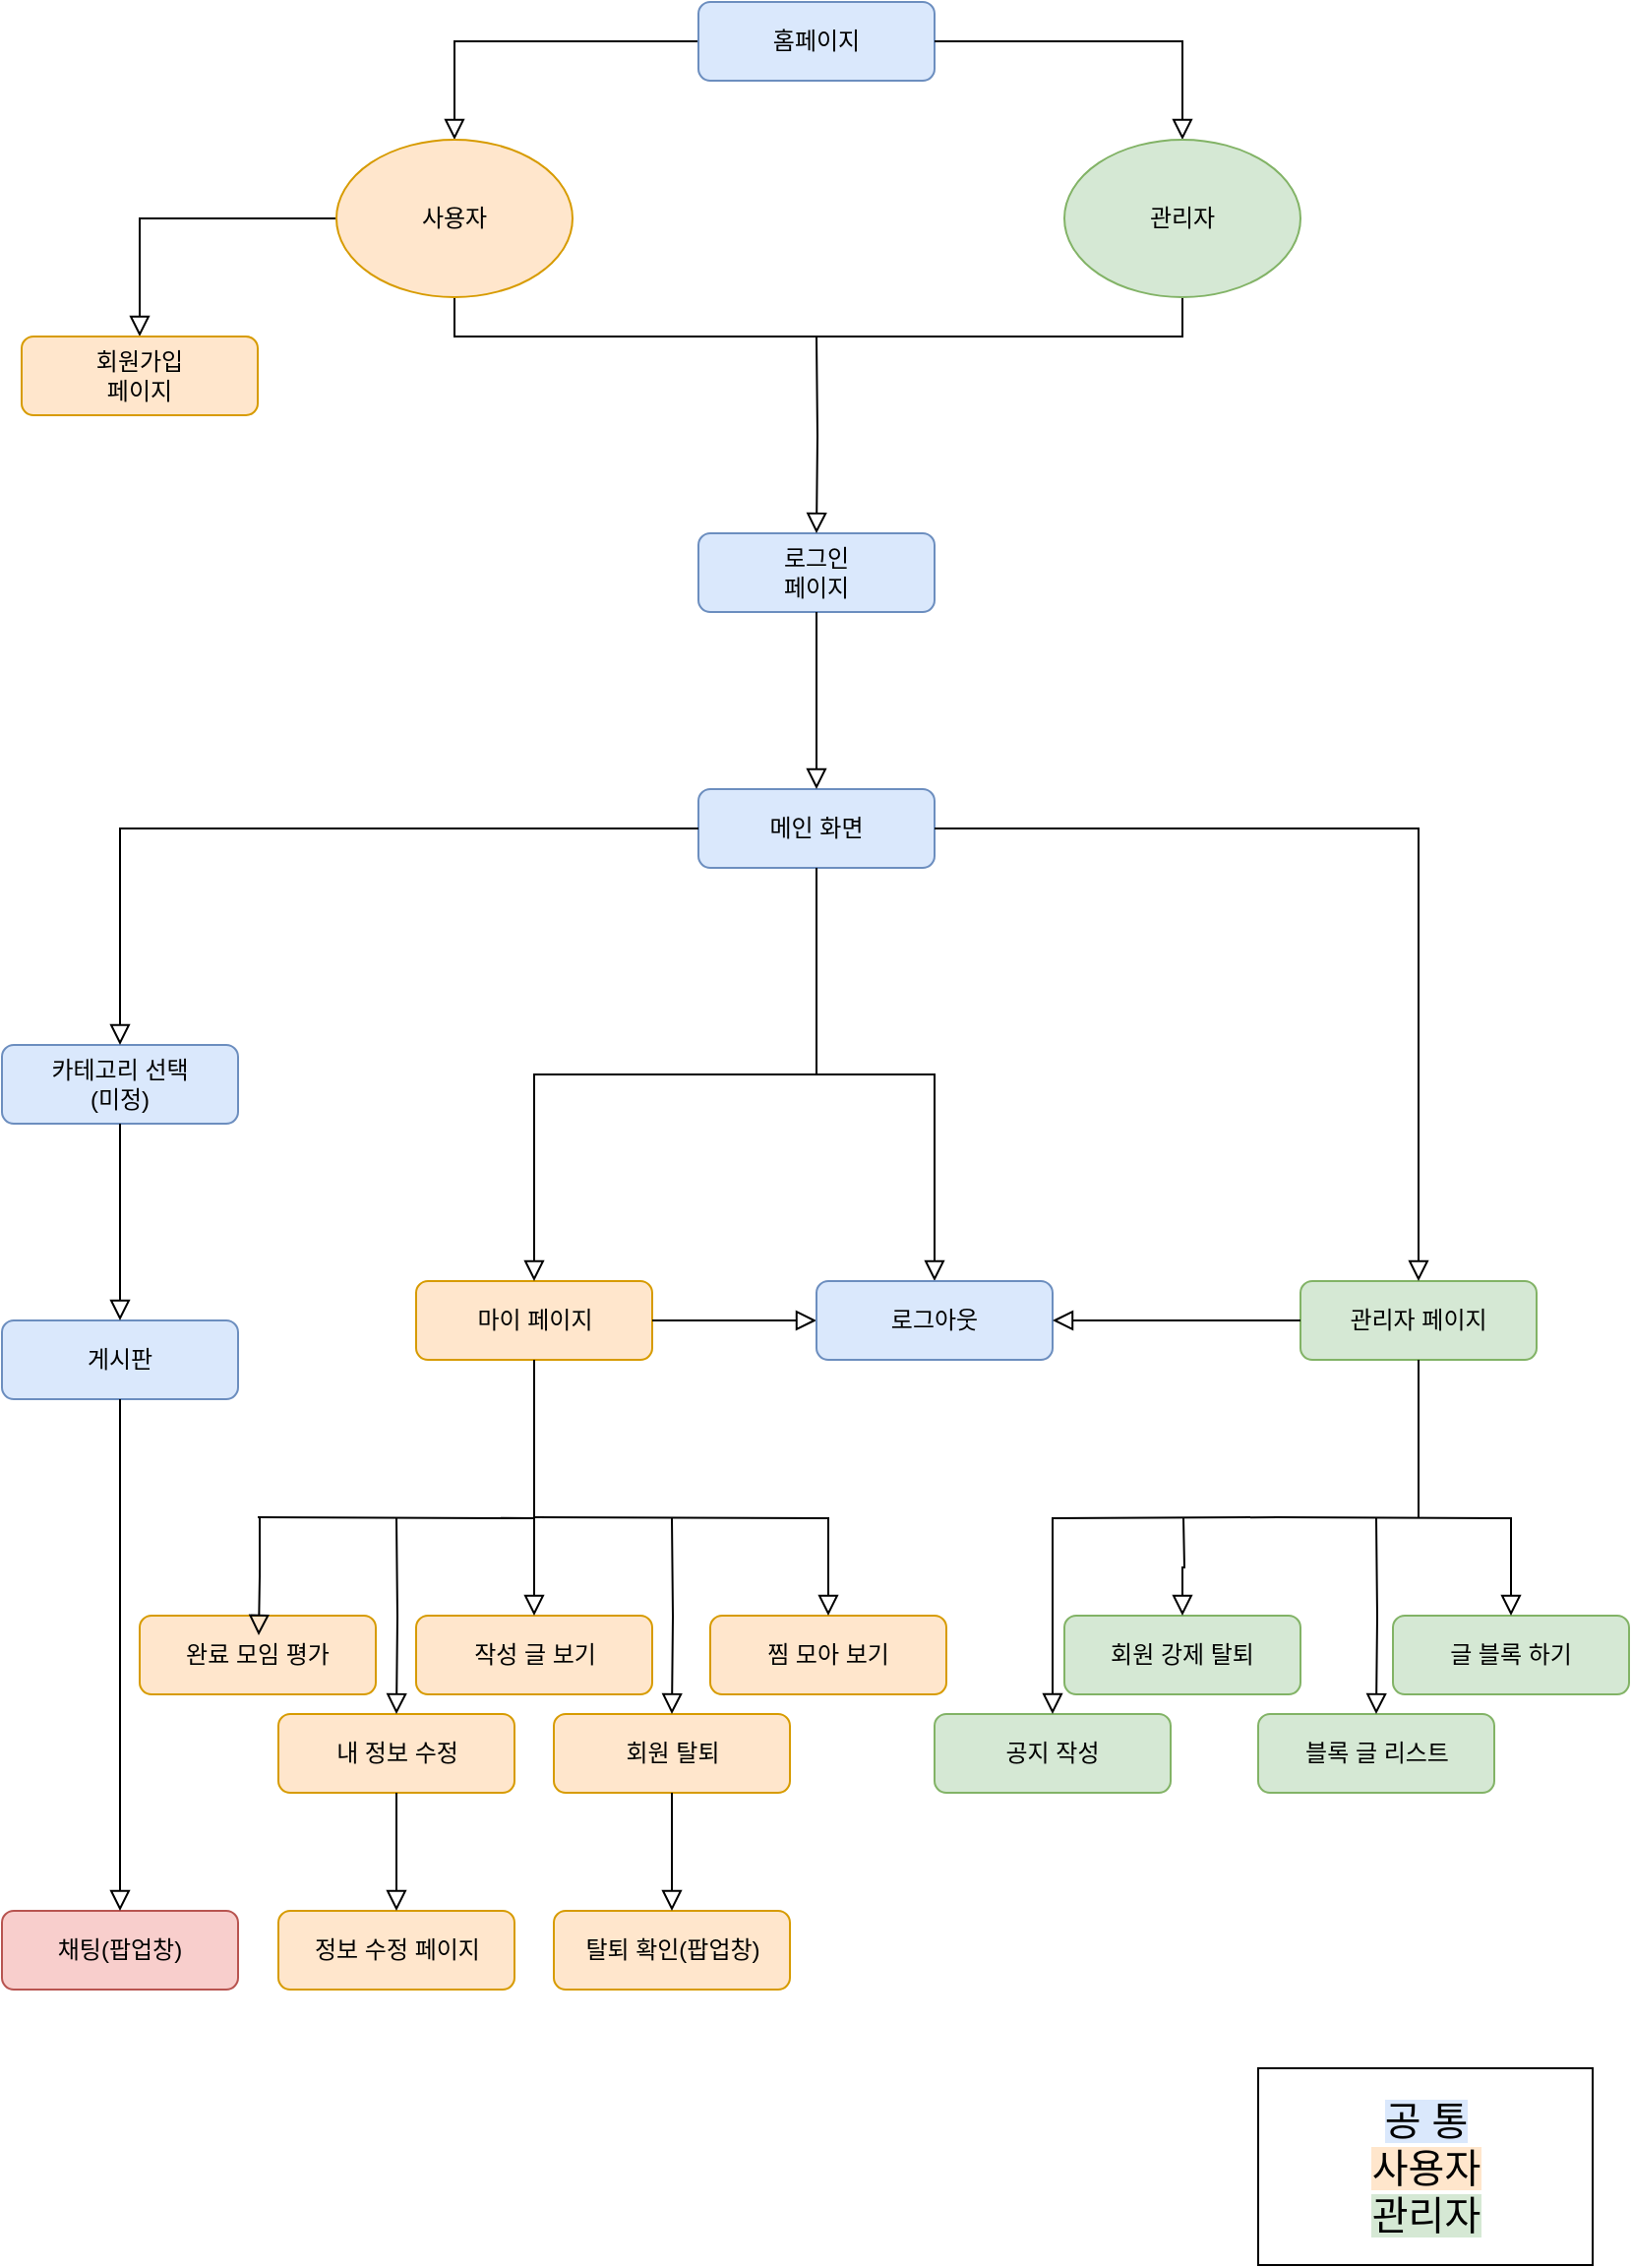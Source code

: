 <mxfile version="17.5.0" type="github">
  <diagram id="C5RBs43oDa-KdzZeNtuy" name="Page-1">
    <mxGraphModel dx="1209" dy="716" grid="1" gridSize="10" guides="1" tooltips="1" connect="1" arrows="1" fold="1" page="1" pageScale="1" pageWidth="827" pageHeight="1169" math="0" shadow="0">
      <root>
        <mxCell id="WIyWlLk6GJQsqaUBKTNV-0" />
        <mxCell id="WIyWlLk6GJQsqaUBKTNV-1" parent="WIyWlLk6GJQsqaUBKTNV-0" />
        <mxCell id="WIyWlLk6GJQsqaUBKTNV-2" value="" style="rounded=0;html=1;jettySize=auto;orthogonalLoop=1;fontSize=11;endArrow=block;endFill=0;endSize=8;strokeWidth=1;shadow=0;labelBackgroundColor=none;edgeStyle=orthogonalEdgeStyle;exitX=0;exitY=0.5;exitDx=0;exitDy=0;entryX=0.5;entryY=0;entryDx=0;entryDy=0;" parent="WIyWlLk6GJQsqaUBKTNV-1" source="WIyWlLk6GJQsqaUBKTNV-3" target="6kUaByh5-gkFW5ITfEK7-81" edge="1">
          <mxGeometry relative="1" as="geometry">
            <mxPoint x="350" y="30" as="sourcePoint" />
            <mxPoint x="230" y="80" as="targetPoint" />
          </mxGeometry>
        </mxCell>
        <mxCell id="WIyWlLk6GJQsqaUBKTNV-3" value="홈페이지" style="rounded=1;whiteSpace=wrap;html=1;fontSize=12;glass=0;strokeWidth=1;shadow=0;fillColor=#dae8fc;strokeColor=#6c8ebf;" parent="WIyWlLk6GJQsqaUBKTNV-1" vertex="1">
          <mxGeometry x="354" y="10" width="120" height="40" as="geometry" />
        </mxCell>
        <mxCell id="WIyWlLk6GJQsqaUBKTNV-4" value="" style="rounded=0;html=1;jettySize=auto;orthogonalLoop=1;fontSize=11;endArrow=block;endFill=0;endSize=8;strokeWidth=1;shadow=0;labelBackgroundColor=none;edgeStyle=orthogonalEdgeStyle;entryX=0.5;entryY=0;entryDx=0;entryDy=0;exitX=0;exitY=0.5;exitDx=0;exitDy=0;" parent="WIyWlLk6GJQsqaUBKTNV-1" source="6kUaByh5-gkFW5ITfEK7-81" target="6kUaByh5-gkFW5ITfEK7-3" edge="1">
          <mxGeometry y="20" relative="1" as="geometry">
            <mxPoint as="offset" />
            <mxPoint x="170" y="120" as="sourcePoint" />
            <mxPoint x="90" y="220" as="targetPoint" />
          </mxGeometry>
        </mxCell>
        <mxCell id="WIyWlLk6GJQsqaUBKTNV-7" value="공지 작성" style="rounded=1;whiteSpace=wrap;html=1;fontSize=12;glass=0;strokeWidth=1;shadow=0;fillColor=#d5e8d4;strokeColor=#82b366;" parent="WIyWlLk6GJQsqaUBKTNV-1" vertex="1">
          <mxGeometry x="474" y="880" width="120" height="40" as="geometry" />
        </mxCell>
        <mxCell id="WIyWlLk6GJQsqaUBKTNV-12" value="로그인&lt;br&gt;페이지" style="rounded=1;whiteSpace=wrap;html=1;fontSize=12;glass=0;strokeWidth=1;shadow=0;fillColor=#dae8fc;strokeColor=#6c8ebf;" parent="WIyWlLk6GJQsqaUBKTNV-1" vertex="1">
          <mxGeometry x="354" y="280" width="120" height="40" as="geometry" />
        </mxCell>
        <mxCell id="6kUaByh5-gkFW5ITfEK7-1" value="" style="rounded=0;html=1;jettySize=auto;orthogonalLoop=1;fontSize=11;endArrow=block;endFill=0;endSize=8;strokeWidth=1;shadow=0;labelBackgroundColor=none;edgeStyle=orthogonalEdgeStyle;exitX=1;exitY=0.5;exitDx=0;exitDy=0;entryX=0.5;entryY=0;entryDx=0;entryDy=0;" edge="1" parent="WIyWlLk6GJQsqaUBKTNV-1" source="WIyWlLk6GJQsqaUBKTNV-3" target="6kUaByh5-gkFW5ITfEK7-82">
          <mxGeometry relative="1" as="geometry">
            <mxPoint x="474" y="100" as="sourcePoint" />
            <mxPoint x="600" y="80" as="targetPoint" />
          </mxGeometry>
        </mxCell>
        <mxCell id="6kUaByh5-gkFW5ITfEK7-3" value="회원가입&lt;br&gt;페이지" style="rounded=1;whiteSpace=wrap;html=1;fontSize=12;glass=0;strokeWidth=1;shadow=0;fillColor=#ffe6cc;strokeColor=#d79b00;" vertex="1" parent="WIyWlLk6GJQsqaUBKTNV-1">
          <mxGeometry x="10" y="180" width="120" height="40" as="geometry" />
        </mxCell>
        <mxCell id="6kUaByh5-gkFW5ITfEK7-5" value="메인 화면" style="rounded=1;whiteSpace=wrap;html=1;fontSize=12;glass=0;strokeWidth=1;shadow=0;fillColor=#dae8fc;strokeColor=#6c8ebf;" vertex="1" parent="WIyWlLk6GJQsqaUBKTNV-1">
          <mxGeometry x="354" y="410" width="120" height="40" as="geometry" />
        </mxCell>
        <mxCell id="6kUaByh5-gkFW5ITfEK7-7" value="카테고리 선택&lt;br&gt;(미정)" style="rounded=1;whiteSpace=wrap;html=1;fontSize=12;glass=0;strokeWidth=1;shadow=0;fillColor=#dae8fc;strokeColor=#6c8ebf;" vertex="1" parent="WIyWlLk6GJQsqaUBKTNV-1">
          <mxGeometry y="540" width="120" height="40" as="geometry" />
        </mxCell>
        <mxCell id="6kUaByh5-gkFW5ITfEK7-8" value="마이 페이지" style="rounded=1;whiteSpace=wrap;html=1;fontSize=12;glass=0;strokeWidth=1;shadow=0;fillColor=#ffe6cc;strokeColor=#d79b00;" vertex="1" parent="WIyWlLk6GJQsqaUBKTNV-1">
          <mxGeometry x="210.5" y="660" width="120" height="40" as="geometry" />
        </mxCell>
        <mxCell id="6kUaByh5-gkFW5ITfEK7-9" value="게시판" style="rounded=1;whiteSpace=wrap;html=1;fontSize=12;glass=0;strokeWidth=1;shadow=0;fillColor=#dae8fc;strokeColor=#6c8ebf;" vertex="1" parent="WIyWlLk6GJQsqaUBKTNV-1">
          <mxGeometry y="680" width="120" height="40" as="geometry" />
        </mxCell>
        <mxCell id="6kUaByh5-gkFW5ITfEK7-10" value="채팅(팝업창)" style="rounded=1;whiteSpace=wrap;html=1;fontSize=12;glass=0;strokeWidth=1;shadow=0;fillColor=#f8cecc;strokeColor=#b85450;" vertex="1" parent="WIyWlLk6GJQsqaUBKTNV-1">
          <mxGeometry y="980" width="120" height="40" as="geometry" />
        </mxCell>
        <mxCell id="6kUaByh5-gkFW5ITfEK7-11" value="완료 모임 평가" style="rounded=1;whiteSpace=wrap;html=1;fontSize=12;glass=0;strokeWidth=1;shadow=0;fillColor=#ffe6cc;strokeColor=#d79b00;" vertex="1" parent="WIyWlLk6GJQsqaUBKTNV-1">
          <mxGeometry x="70" y="830" width="120" height="40" as="geometry" />
        </mxCell>
        <mxCell id="6kUaByh5-gkFW5ITfEK7-12" value="작성 글 보기" style="rounded=1;whiteSpace=wrap;html=1;fontSize=12;glass=0;strokeWidth=1;shadow=0;fillColor=#ffe6cc;strokeColor=#d79b00;" vertex="1" parent="WIyWlLk6GJQsqaUBKTNV-1">
          <mxGeometry x="210.5" y="830" width="120" height="40" as="geometry" />
        </mxCell>
        <mxCell id="6kUaByh5-gkFW5ITfEK7-13" value="찜 모아 보기" style="rounded=1;whiteSpace=wrap;html=1;fontSize=12;glass=0;strokeWidth=1;shadow=0;fillColor=#ffe6cc;strokeColor=#d79b00;" vertex="1" parent="WIyWlLk6GJQsqaUBKTNV-1">
          <mxGeometry x="360" y="830" width="120" height="40" as="geometry" />
        </mxCell>
        <mxCell id="6kUaByh5-gkFW5ITfEK7-14" value="내 정보 수정" style="rounded=1;whiteSpace=wrap;html=1;fontSize=12;glass=0;strokeWidth=1;shadow=0;fillColor=#ffe6cc;strokeColor=#d79b00;" vertex="1" parent="WIyWlLk6GJQsqaUBKTNV-1">
          <mxGeometry x="140.5" y="880" width="120" height="40" as="geometry" />
        </mxCell>
        <mxCell id="6kUaByh5-gkFW5ITfEK7-15" value="회원 탈퇴" style="rounded=1;whiteSpace=wrap;html=1;fontSize=12;glass=0;strokeWidth=1;shadow=0;fillColor=#ffe6cc;strokeColor=#d79b00;" vertex="1" parent="WIyWlLk6GJQsqaUBKTNV-1">
          <mxGeometry x="280.5" y="880" width="120" height="40" as="geometry" />
        </mxCell>
        <mxCell id="6kUaByh5-gkFW5ITfEK7-16" value="정보 수정 페이지" style="rounded=1;whiteSpace=wrap;html=1;fontSize=12;glass=0;strokeWidth=1;shadow=0;fillColor=#ffe6cc;strokeColor=#d79b00;" vertex="1" parent="WIyWlLk6GJQsqaUBKTNV-1">
          <mxGeometry x="140.5" y="980" width="120" height="40" as="geometry" />
        </mxCell>
        <mxCell id="6kUaByh5-gkFW5ITfEK7-17" value="탈퇴 확인(팝업창)" style="rounded=1;whiteSpace=wrap;html=1;fontSize=12;glass=0;strokeWidth=1;shadow=0;fillColor=#ffe6cc;strokeColor=#d79b00;" vertex="1" parent="WIyWlLk6GJQsqaUBKTNV-1">
          <mxGeometry x="280.5" y="980" width="120" height="40" as="geometry" />
        </mxCell>
        <mxCell id="6kUaByh5-gkFW5ITfEK7-19" value="" style="rounded=0;html=1;jettySize=auto;orthogonalLoop=1;fontSize=11;endArrow=block;endFill=0;endSize=8;strokeWidth=1;shadow=0;labelBackgroundColor=none;edgeStyle=orthogonalEdgeStyle;exitX=0.5;exitY=1;exitDx=0;exitDy=0;" edge="1" parent="WIyWlLk6GJQsqaUBKTNV-1" source="WIyWlLk6GJQsqaUBKTNV-12" target="6kUaByh5-gkFW5ITfEK7-5">
          <mxGeometry relative="1" as="geometry">
            <mxPoint x="100" y="260" as="sourcePoint" />
            <mxPoint x="201" y="259" as="targetPoint" />
          </mxGeometry>
        </mxCell>
        <mxCell id="6kUaByh5-gkFW5ITfEK7-21" value="" style="rounded=0;html=1;jettySize=auto;orthogonalLoop=1;fontSize=11;endArrow=block;endFill=0;endSize=8;strokeWidth=1;shadow=0;labelBackgroundColor=none;edgeStyle=orthogonalEdgeStyle;exitX=0;exitY=0.5;exitDx=0;exitDy=0;" edge="1" parent="WIyWlLk6GJQsqaUBKTNV-1" source="6kUaByh5-gkFW5ITfEK7-5" target="6kUaByh5-gkFW5ITfEK7-7">
          <mxGeometry y="20" relative="1" as="geometry">
            <mxPoint as="offset" />
            <mxPoint x="160" y="490" as="sourcePoint" />
            <mxPoint x="50" y="550" as="targetPoint" />
          </mxGeometry>
        </mxCell>
        <mxCell id="6kUaByh5-gkFW5ITfEK7-22" value="" style="rounded=0;html=1;jettySize=auto;orthogonalLoop=1;fontSize=11;endArrow=block;endFill=0;endSize=8;strokeWidth=1;shadow=0;labelBackgroundColor=none;edgeStyle=orthogonalEdgeStyle;entryX=0.5;entryY=0;entryDx=0;entryDy=0;exitX=0.5;exitY=1;exitDx=0;exitDy=0;" edge="1" parent="WIyWlLk6GJQsqaUBKTNV-1" source="6kUaByh5-gkFW5ITfEK7-5" target="6kUaByh5-gkFW5ITfEK7-6">
          <mxGeometry y="20" relative="1" as="geometry">
            <mxPoint as="offset" />
            <mxPoint x="580" y="480" as="sourcePoint" />
            <mxPoint x="315" y="515" as="targetPoint" />
          </mxGeometry>
        </mxCell>
        <mxCell id="6kUaByh5-gkFW5ITfEK7-23" value="" style="rounded=0;html=1;jettySize=auto;orthogonalLoop=1;fontSize=11;endArrow=block;endFill=0;endSize=8;strokeWidth=1;shadow=0;labelBackgroundColor=none;edgeStyle=orthogonalEdgeStyle;exitX=0.5;exitY=1;exitDx=0;exitDy=0;entryX=0.5;entryY=0;entryDx=0;entryDy=0;" edge="1" parent="WIyWlLk6GJQsqaUBKTNV-1" source="6kUaByh5-gkFW5ITfEK7-5" target="6kUaByh5-gkFW5ITfEK7-8">
          <mxGeometry relative="1" as="geometry">
            <mxPoint x="230" y="478" as="sourcePoint" />
            <mxPoint x="230" y="508" as="targetPoint" />
          </mxGeometry>
        </mxCell>
        <mxCell id="6kUaByh5-gkFW5ITfEK7-26" value="" style="rounded=0;html=1;jettySize=auto;orthogonalLoop=1;fontSize=11;endArrow=block;endFill=0;endSize=8;strokeWidth=1;shadow=0;labelBackgroundColor=none;edgeStyle=orthogonalEdgeStyle;exitX=0.5;exitY=1;exitDx=0;exitDy=0;entryX=0.5;entryY=0;entryDx=0;entryDy=0;" edge="1" parent="WIyWlLk6GJQsqaUBKTNV-1" source="6kUaByh5-gkFW5ITfEK7-7" target="6kUaByh5-gkFW5ITfEK7-9">
          <mxGeometry relative="1" as="geometry">
            <mxPoint x="230" y="590" as="sourcePoint" />
            <mxPoint x="230" y="640" as="targetPoint" />
          </mxGeometry>
        </mxCell>
        <mxCell id="6kUaByh5-gkFW5ITfEK7-27" value="" style="rounded=0;html=1;jettySize=auto;orthogonalLoop=1;fontSize=11;endArrow=block;endFill=0;endSize=8;strokeWidth=1;shadow=0;labelBackgroundColor=none;edgeStyle=orthogonalEdgeStyle;entryX=0.5;entryY=0;entryDx=0;entryDy=0;exitX=0.5;exitY=1;exitDx=0;exitDy=0;" edge="1" parent="WIyWlLk6GJQsqaUBKTNV-1" source="6kUaByh5-gkFW5ITfEK7-9" target="6kUaByh5-gkFW5ITfEK7-10">
          <mxGeometry relative="1" as="geometry">
            <mxPoint x="70" y="720" as="sourcePoint" />
            <mxPoint x="80" y="690" as="targetPoint" />
          </mxGeometry>
        </mxCell>
        <mxCell id="6kUaByh5-gkFW5ITfEK7-29" value="" style="rounded=0;html=1;jettySize=auto;orthogonalLoop=1;fontSize=11;endArrow=block;endFill=0;endSize=8;strokeWidth=1;shadow=0;labelBackgroundColor=none;edgeStyle=orthogonalEdgeStyle;" edge="1" parent="WIyWlLk6GJQsqaUBKTNV-1" target="6kUaByh5-gkFW5ITfEK7-12">
          <mxGeometry relative="1" as="geometry">
            <mxPoint x="130.5" y="780" as="sourcePoint" />
            <mxPoint x="140.5" y="820" as="targetPoint" />
          </mxGeometry>
        </mxCell>
        <mxCell id="6kUaByh5-gkFW5ITfEK7-33" value="" style="rounded=0;html=1;jettySize=auto;orthogonalLoop=1;fontSize=11;endArrow=block;endFill=0;endSize=8;strokeWidth=1;shadow=0;labelBackgroundColor=none;edgeStyle=orthogonalEdgeStyle;entryX=0.5;entryY=0;entryDx=0;entryDy=0;" edge="1" parent="WIyWlLk6GJQsqaUBKTNV-1" target="6kUaByh5-gkFW5ITfEK7-13">
          <mxGeometry relative="1" as="geometry">
            <mxPoint x="270.5" y="780" as="sourcePoint" />
            <mxPoint x="410.5" y="810" as="targetPoint" />
          </mxGeometry>
        </mxCell>
        <mxCell id="6kUaByh5-gkFW5ITfEK7-34" value="" style="rounded=0;html=1;jettySize=auto;orthogonalLoop=1;fontSize=11;endArrow=block;endFill=0;endSize=8;strokeWidth=1;shadow=0;labelBackgroundColor=none;edgeStyle=orthogonalEdgeStyle;exitX=0.5;exitY=1;exitDx=0;exitDy=0;entryX=0.5;entryY=0;entryDx=0;entryDy=0;" edge="1" parent="WIyWlLk6GJQsqaUBKTNV-1" target="6kUaByh5-gkFW5ITfEK7-14">
          <mxGeometry relative="1" as="geometry">
            <mxPoint x="200.5" y="780" as="sourcePoint" />
            <mxPoint x="200.5" y="880" as="targetPoint" />
          </mxGeometry>
        </mxCell>
        <mxCell id="6kUaByh5-gkFW5ITfEK7-35" value="" style="rounded=0;html=1;jettySize=auto;orthogonalLoop=1;fontSize=11;endArrow=block;endFill=0;endSize=8;strokeWidth=1;shadow=0;labelBackgroundColor=none;edgeStyle=orthogonalEdgeStyle;entryX=0.5;entryY=0;entryDx=0;entryDy=0;startArrow=none;" edge="1" parent="WIyWlLk6GJQsqaUBKTNV-1" target="6kUaByh5-gkFW5ITfEK7-15">
          <mxGeometry relative="1" as="geometry">
            <mxPoint x="340.5" y="780" as="sourcePoint" />
            <mxPoint x="340.5" y="890" as="targetPoint" />
          </mxGeometry>
        </mxCell>
        <mxCell id="6kUaByh5-gkFW5ITfEK7-37" value="" style="rounded=0;html=1;jettySize=auto;orthogonalLoop=1;fontSize=11;endArrow=block;endFill=0;endSize=8;strokeWidth=1;shadow=0;labelBackgroundColor=none;edgeStyle=orthogonalEdgeStyle;exitX=0.5;exitY=1;exitDx=0;exitDy=0;entryX=0.5;entryY=0;entryDx=0;entryDy=0;" edge="1" parent="WIyWlLk6GJQsqaUBKTNV-1" source="6kUaByh5-gkFW5ITfEK7-14" target="6kUaByh5-gkFW5ITfEK7-16">
          <mxGeometry relative="1" as="geometry">
            <mxPoint x="200" y="930" as="sourcePoint" />
            <mxPoint x="200" y="1030" as="targetPoint" />
          </mxGeometry>
        </mxCell>
        <mxCell id="6kUaByh5-gkFW5ITfEK7-40" value="" style="rounded=0;html=1;jettySize=auto;orthogonalLoop=1;fontSize=11;endArrow=block;endFill=0;endSize=8;strokeWidth=1;shadow=0;labelBackgroundColor=none;edgeStyle=orthogonalEdgeStyle;entryX=0.5;entryY=0;entryDx=0;entryDy=0;exitX=0.5;exitY=1;exitDx=0;exitDy=0;" edge="1" parent="WIyWlLk6GJQsqaUBKTNV-1" source="6kUaByh5-gkFW5ITfEK7-15" target="6kUaByh5-gkFW5ITfEK7-17">
          <mxGeometry relative="1" as="geometry">
            <mxPoint x="340.5" y="930" as="sourcePoint" />
            <mxPoint x="340" y="1030" as="targetPoint" />
          </mxGeometry>
        </mxCell>
        <mxCell id="6kUaByh5-gkFW5ITfEK7-42" value="" style="rounded=0;html=1;jettySize=auto;orthogonalLoop=1;fontSize=11;endArrow=block;endFill=0;endSize=8;strokeWidth=1;shadow=0;labelBackgroundColor=none;edgeStyle=orthogonalEdgeStyle;exitX=1;exitY=0.5;exitDx=0;exitDy=0;entryX=0;entryY=0.5;entryDx=0;entryDy=0;" edge="1" parent="WIyWlLk6GJQsqaUBKTNV-1" source="6kUaByh5-gkFW5ITfEK7-8" target="6kUaByh5-gkFW5ITfEK7-6">
          <mxGeometry y="20" relative="1" as="geometry">
            <mxPoint as="offset" />
            <mxPoint x="250.5" y="660" as="sourcePoint" />
            <mxPoint x="430.5" y="630" as="targetPoint" />
          </mxGeometry>
        </mxCell>
        <mxCell id="6kUaByh5-gkFW5ITfEK7-47" value="" style="endArrow=none;html=1;rounded=0;exitX=0.5;exitY=1;exitDx=0;exitDy=0;entryX=0.5;entryY=1;entryDx=0;entryDy=0;" edge="1" parent="WIyWlLk6GJQsqaUBKTNV-1" source="6kUaByh5-gkFW5ITfEK7-81" target="6kUaByh5-gkFW5ITfEK7-82">
          <mxGeometry width="50" height="50" relative="1" as="geometry">
            <mxPoint x="230" y="160" as="sourcePoint" />
            <mxPoint x="600" y="150" as="targetPoint" />
            <Array as="points">
              <mxPoint x="230" y="180" />
              <mxPoint x="600" y="180" />
            </Array>
          </mxGeometry>
        </mxCell>
        <mxCell id="6kUaByh5-gkFW5ITfEK7-48" value="" style="rounded=0;html=1;jettySize=auto;orthogonalLoop=1;fontSize=11;endArrow=block;endFill=0;endSize=8;strokeWidth=1;shadow=0;labelBackgroundColor=none;edgeStyle=orthogonalEdgeStyle;entryX=0.5;entryY=0;entryDx=0;entryDy=0;" edge="1" parent="WIyWlLk6GJQsqaUBKTNV-1" target="WIyWlLk6GJQsqaUBKTNV-12">
          <mxGeometry relative="1" as="geometry">
            <mxPoint x="414" y="180" as="sourcePoint" />
            <mxPoint x="413" y="225" as="targetPoint" />
          </mxGeometry>
        </mxCell>
        <mxCell id="6kUaByh5-gkFW5ITfEK7-6" value="로그아웃" style="rounded=1;whiteSpace=wrap;html=1;fontSize=12;glass=0;strokeWidth=1;shadow=0;fillColor=#dae8fc;strokeColor=#6c8ebf;" vertex="1" parent="WIyWlLk6GJQsqaUBKTNV-1">
          <mxGeometry x="414" y="660" width="120" height="40" as="geometry" />
        </mxCell>
        <mxCell id="6kUaByh5-gkFW5ITfEK7-51" value="글 블록 하기" style="rounded=1;whiteSpace=wrap;html=1;fontSize=12;glass=0;strokeWidth=1;shadow=0;fillColor=#d5e8d4;strokeColor=#82b366;" vertex="1" parent="WIyWlLk6GJQsqaUBKTNV-1">
          <mxGeometry x="707" y="830" width="120" height="40" as="geometry" />
        </mxCell>
        <mxCell id="6kUaByh5-gkFW5ITfEK7-52" value="회원 강제 탈퇴" style="rounded=1;whiteSpace=wrap;html=1;fontSize=12;glass=0;strokeWidth=1;shadow=0;fillColor=#d5e8d4;strokeColor=#82b366;" vertex="1" parent="WIyWlLk6GJQsqaUBKTNV-1">
          <mxGeometry x="540" y="830" width="120" height="40" as="geometry" />
        </mxCell>
        <mxCell id="6kUaByh5-gkFW5ITfEK7-53" value="블록 글 리스트" style="rounded=1;whiteSpace=wrap;html=1;fontSize=12;glass=0;strokeWidth=1;shadow=0;fillColor=#d5e8d4;strokeColor=#82b366;" vertex="1" parent="WIyWlLk6GJQsqaUBKTNV-1">
          <mxGeometry x="638.5" y="880" width="120" height="40" as="geometry" />
        </mxCell>
        <mxCell id="6kUaByh5-gkFW5ITfEK7-55" value="관리자 페이지" style="rounded=1;whiteSpace=wrap;html=1;fontSize=12;glass=0;strokeWidth=1;shadow=0;fillColor=#d5e8d4;strokeColor=#82b366;" vertex="1" parent="WIyWlLk6GJQsqaUBKTNV-1">
          <mxGeometry x="660" y="660" width="120" height="40" as="geometry" />
        </mxCell>
        <mxCell id="6kUaByh5-gkFW5ITfEK7-57" value="" style="rounded=0;html=1;jettySize=auto;orthogonalLoop=1;fontSize=11;endArrow=block;endFill=0;endSize=8;strokeWidth=1;shadow=0;labelBackgroundColor=none;edgeStyle=orthogonalEdgeStyle;exitX=1;exitY=0.5;exitDx=0;exitDy=0;entryX=0.5;entryY=0;entryDx=0;entryDy=0;" edge="1" parent="WIyWlLk6GJQsqaUBKTNV-1" source="6kUaByh5-gkFW5ITfEK7-5" target="6kUaByh5-gkFW5ITfEK7-55">
          <mxGeometry y="20" relative="1" as="geometry">
            <mxPoint as="offset" />
            <mxPoint x="454" y="440" as="sourcePoint" />
            <mxPoint x="480" y="530" as="targetPoint" />
          </mxGeometry>
        </mxCell>
        <mxCell id="6kUaByh5-gkFW5ITfEK7-58" value="" style="rounded=0;html=1;jettySize=auto;orthogonalLoop=1;fontSize=11;endArrow=block;endFill=0;endSize=8;strokeWidth=1;shadow=0;labelBackgroundColor=none;edgeStyle=orthogonalEdgeStyle;entryX=0.5;entryY=0;entryDx=0;entryDy=0;" edge="1" parent="WIyWlLk6GJQsqaUBKTNV-1" target="WIyWlLk6GJQsqaUBKTNV-7">
          <mxGeometry y="20" relative="1" as="geometry">
            <mxPoint as="offset" />
            <mxPoint x="648.5" y="780" as="sourcePoint" />
            <mxPoint x="530" y="920" as="targetPoint" />
          </mxGeometry>
        </mxCell>
        <mxCell id="6kUaByh5-gkFW5ITfEK7-59" value="" style="rounded=0;html=1;jettySize=auto;orthogonalLoop=1;fontSize=11;endArrow=block;endFill=0;endSize=8;strokeWidth=1;shadow=0;labelBackgroundColor=none;edgeStyle=orthogonalEdgeStyle;" edge="1" parent="WIyWlLk6GJQsqaUBKTNV-1" target="6kUaByh5-gkFW5ITfEK7-53">
          <mxGeometry y="20" relative="1" as="geometry">
            <mxPoint as="offset" />
            <mxPoint x="698.5" y="780" as="sourcePoint" />
            <mxPoint x="648" y="900" as="targetPoint" />
          </mxGeometry>
        </mxCell>
        <mxCell id="6kUaByh5-gkFW5ITfEK7-61" value="" style="rounded=0;html=1;jettySize=auto;orthogonalLoop=1;fontSize=11;endArrow=block;endFill=0;endSize=8;strokeWidth=1;shadow=0;labelBackgroundColor=none;edgeStyle=orthogonalEdgeStyle;" edge="1" parent="WIyWlLk6GJQsqaUBKTNV-1" target="6kUaByh5-gkFW5ITfEK7-51">
          <mxGeometry y="20" relative="1" as="geometry">
            <mxPoint as="offset" />
            <mxPoint x="648.5" y="780" as="sourcePoint" />
            <mxPoint x="685.5" y="845" as="targetPoint" />
          </mxGeometry>
        </mxCell>
        <mxCell id="6kUaByh5-gkFW5ITfEK7-62" value="" style="rounded=0;html=1;jettySize=auto;orthogonalLoop=1;fontSize=11;endArrow=block;endFill=0;endSize=8;strokeWidth=1;shadow=0;labelBackgroundColor=none;edgeStyle=orthogonalEdgeStyle;entryX=0.5;entryY=0;entryDx=0;entryDy=0;" edge="1" parent="WIyWlLk6GJQsqaUBKTNV-1" target="6kUaByh5-gkFW5ITfEK7-52">
          <mxGeometry relative="1" as="geometry">
            <mxPoint x="600.5" y="780" as="sourcePoint" />
            <mxPoint x="588.5" y="990" as="targetPoint" />
          </mxGeometry>
        </mxCell>
        <mxCell id="6kUaByh5-gkFW5ITfEK7-64" value="" style="endArrow=none;html=1;rounded=0;entryX=0.5;entryY=1;entryDx=0;entryDy=0;" edge="1" parent="WIyWlLk6GJQsqaUBKTNV-1" target="6kUaByh5-gkFW5ITfEK7-55">
          <mxGeometry width="50" height="50" relative="1" as="geometry">
            <mxPoint x="720" y="780" as="sourcePoint" />
            <mxPoint x="738.5" y="810" as="targetPoint" />
          </mxGeometry>
        </mxCell>
        <mxCell id="6kUaByh5-gkFW5ITfEK7-65" value="" style="rounded=0;html=1;jettySize=auto;orthogonalLoop=1;fontSize=11;endArrow=block;endFill=0;endSize=8;strokeWidth=1;shadow=0;labelBackgroundColor=none;edgeStyle=orthogonalEdgeStyle;exitX=0;exitY=0.5;exitDx=0;exitDy=0;entryX=1;entryY=0.5;entryDx=0;entryDy=0;" edge="1" parent="WIyWlLk6GJQsqaUBKTNV-1" source="6kUaByh5-gkFW5ITfEK7-55" target="6kUaByh5-gkFW5ITfEK7-6">
          <mxGeometry y="20" relative="1" as="geometry">
            <mxPoint as="offset" />
            <mxPoint x="368.5" y="530" as="sourcePoint" />
            <mxPoint x="540" y="680" as="targetPoint" />
          </mxGeometry>
        </mxCell>
        <mxCell id="6kUaByh5-gkFW5ITfEK7-67" value="" style="endArrow=none;html=1;rounded=0;entryX=0.5;entryY=1;entryDx=0;entryDy=0;" edge="1" parent="WIyWlLk6GJQsqaUBKTNV-1" target="6kUaByh5-gkFW5ITfEK7-8">
          <mxGeometry width="50" height="50" relative="1" as="geometry">
            <mxPoint x="270.5" y="780" as="sourcePoint" />
            <mxPoint x="400.5" y="600" as="targetPoint" />
          </mxGeometry>
        </mxCell>
        <mxCell id="6kUaByh5-gkFW5ITfEK7-68" value="" style="rounded=0;html=1;jettySize=auto;orthogonalLoop=1;fontSize=11;endArrow=block;endFill=0;endSize=8;strokeWidth=1;shadow=0;labelBackgroundColor=none;edgeStyle=orthogonalEdgeStyle;exitX=0.5;exitY=1;exitDx=0;exitDy=0;entryX=0.5;entryY=0;entryDx=0;entryDy=0;" edge="1" parent="WIyWlLk6GJQsqaUBKTNV-1">
          <mxGeometry relative="1" as="geometry">
            <mxPoint x="130" y="780" as="sourcePoint" />
            <mxPoint x="130.5" y="840" as="targetPoint" />
            <Array as="points">
              <mxPoint x="131" y="780" />
              <mxPoint x="131" y="810" />
            </Array>
          </mxGeometry>
        </mxCell>
        <mxCell id="6kUaByh5-gkFW5ITfEK7-79" value="&lt;span style=&quot;background-color: rgb(218 , 232 , 252)&quot;&gt;공 통&lt;/span&gt;&lt;br&gt;&lt;span style=&quot;background-color: rgb(255 , 230 , 204)&quot;&gt;사용자&lt;/span&gt;&lt;br&gt;&lt;span style=&quot;background-color: rgb(213 , 232 , 212)&quot;&gt;관리자&lt;/span&gt;" style="rounded=0;whiteSpace=wrap;html=1;shadow=0;labelBackgroundColor=#FFFFFF;fontSize=20;" vertex="1" parent="WIyWlLk6GJQsqaUBKTNV-1">
          <mxGeometry x="638.5" y="1060" width="170" height="100" as="geometry" />
        </mxCell>
        <mxCell id="6kUaByh5-gkFW5ITfEK7-81" value="사용자" style="ellipse;whiteSpace=wrap;html=1;shadow=0;labelBackgroundColor=none;fontSize=12;fillColor=#ffe6cc;strokeColor=#d79b00;" vertex="1" parent="WIyWlLk6GJQsqaUBKTNV-1">
          <mxGeometry x="170" y="80" width="120" height="80" as="geometry" />
        </mxCell>
        <mxCell id="6kUaByh5-gkFW5ITfEK7-82" value="관리자" style="ellipse;whiteSpace=wrap;html=1;shadow=0;labelBackgroundColor=none;fontSize=12;fillColor=#d5e8d4;strokeColor=#82b366;" vertex="1" parent="WIyWlLk6GJQsqaUBKTNV-1">
          <mxGeometry x="540" y="80" width="120" height="80" as="geometry" />
        </mxCell>
      </root>
    </mxGraphModel>
  </diagram>
</mxfile>
